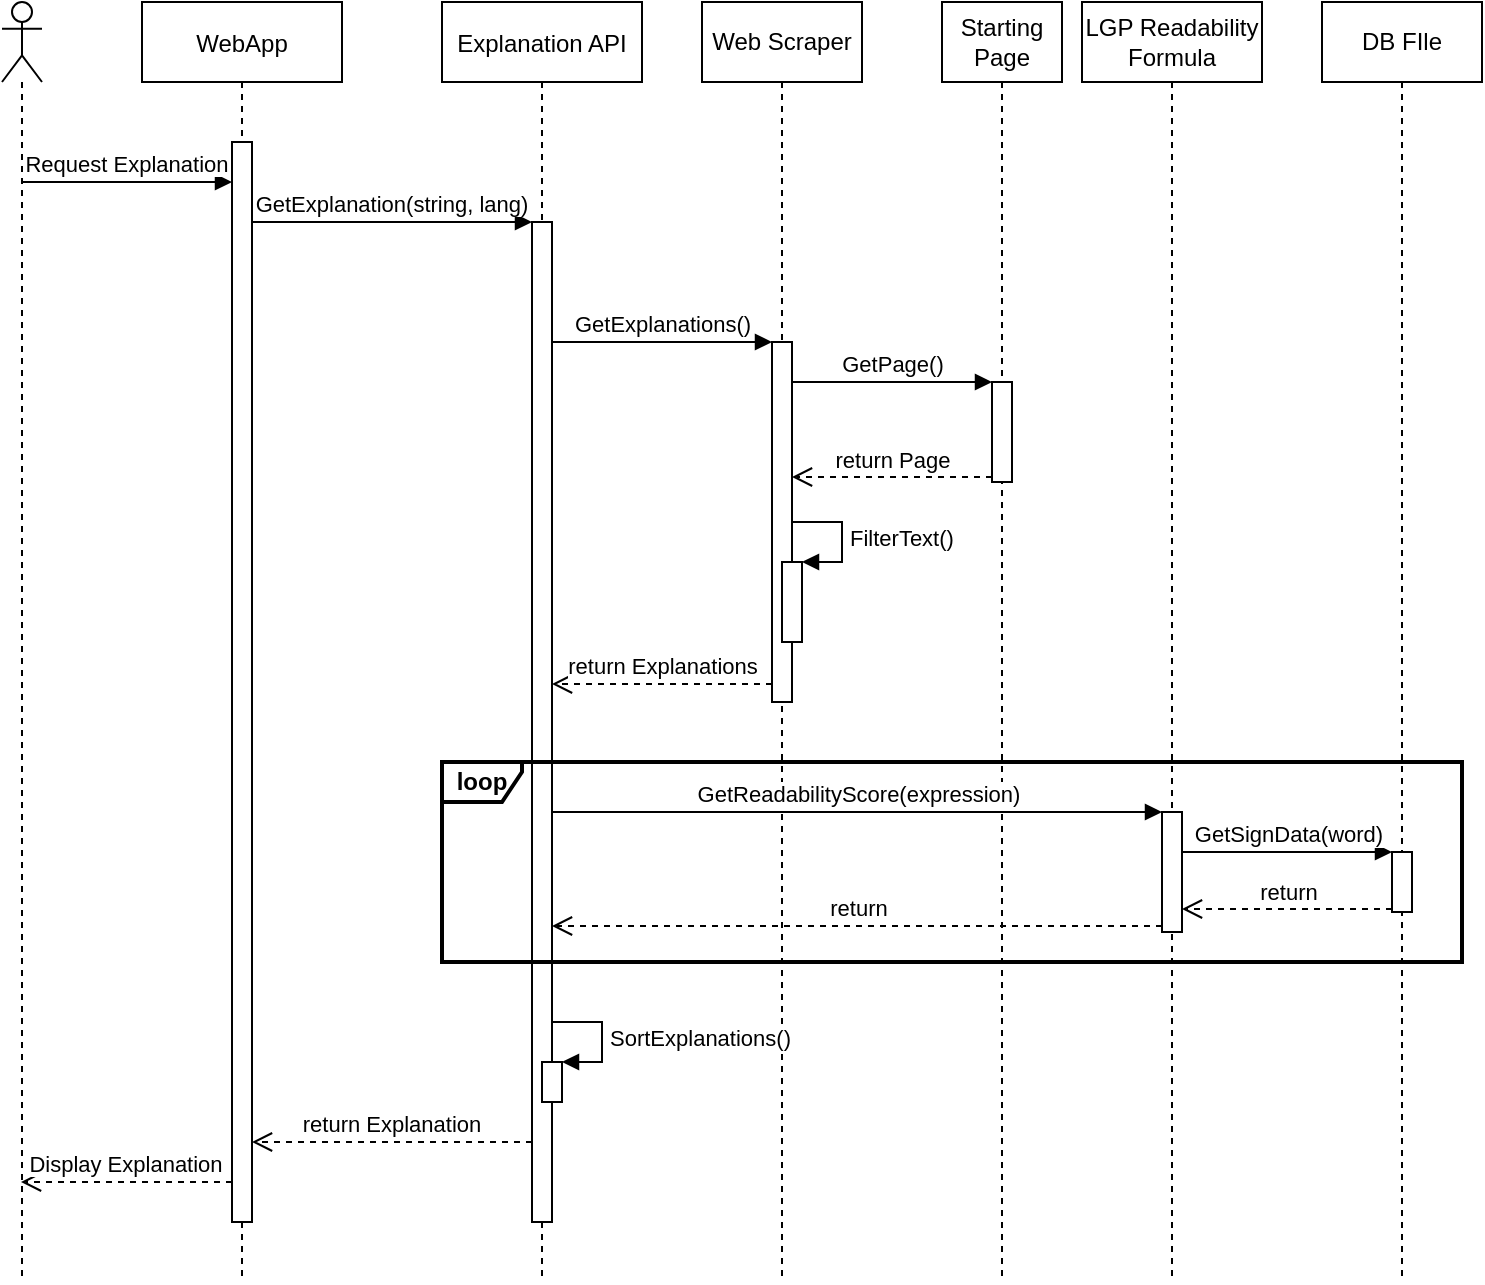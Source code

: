 <mxfile version="13.7.7" type="device"><diagram id="kgpKYQtTHZ0yAKxKKP6v" name="Page-1"><mxGraphModel dx="1422" dy="831" grid="1" gridSize="10" guides="1" tooltips="1" connect="1" arrows="1" fold="1" page="1" pageScale="1" pageWidth="1100" pageHeight="850" math="0" shadow="0"><root><mxCell id="0"/><mxCell id="1" parent="0"/><mxCell id="p8yf5OMEc5uxuksPVZm--16" value="Web Scraper" style="shape=umlLifeline;perimeter=lifelinePerimeter;whiteSpace=wrap;html=1;container=1;collapsible=0;recursiveResize=0;outlineConnect=0;" parent="1" vertex="1"><mxGeometry x="370" y="80" width="80" height="640" as="geometry"/></mxCell><mxCell id="p8yf5OMEc5uxuksPVZm--17" value="" style="html=1;points=[];perimeter=orthogonalPerimeter;" parent="p8yf5OMEc5uxuksPVZm--16" vertex="1"><mxGeometry x="35" y="170" width="10" height="180" as="geometry"/></mxCell><mxCell id="3nuBFxr9cyL0pnOWT2aG-1" value="WebApp" style="shape=umlLifeline;perimeter=lifelinePerimeter;container=1;collapsible=0;recursiveResize=0;rounded=0;shadow=0;strokeWidth=1;" parent="1" vertex="1"><mxGeometry x="90" y="80" width="100" height="640" as="geometry"/></mxCell><mxCell id="3nuBFxr9cyL0pnOWT2aG-2" value="" style="points=[];perimeter=orthogonalPerimeter;rounded=0;shadow=0;strokeWidth=1;" parent="3nuBFxr9cyL0pnOWT2aG-1" vertex="1"><mxGeometry x="45" y="70" width="10" height="540" as="geometry"/></mxCell><mxCell id="3nuBFxr9cyL0pnOWT2aG-5" value="Explanation API" style="shape=umlLifeline;perimeter=lifelinePerimeter;container=1;collapsible=0;recursiveResize=0;rounded=0;shadow=0;strokeWidth=1;" parent="1" vertex="1"><mxGeometry x="240" y="80" width="100" height="640" as="geometry"/></mxCell><mxCell id="3nuBFxr9cyL0pnOWT2aG-6" value="" style="points=[];perimeter=orthogonalPerimeter;rounded=0;shadow=0;strokeWidth=1;" parent="3nuBFxr9cyL0pnOWT2aG-5" vertex="1"><mxGeometry x="45" y="110" width="10" height="500" as="geometry"/></mxCell><mxCell id="3nuBFxr9cyL0pnOWT2aG-7" value="return Explanation" style="verticalAlign=bottom;endArrow=open;dashed=1;endSize=8;shadow=0;strokeWidth=1;" parent="3nuBFxr9cyL0pnOWT2aG-5" edge="1"><mxGeometry relative="1" as="geometry"><mxPoint x="-95" y="570" as="targetPoint"/><Array as="points"><mxPoint y="570"/></Array><mxPoint x="45" y="570" as="sourcePoint"/></mxGeometry></mxCell><mxCell id="p8yf5OMEc5uxuksPVZm--46" value="Display Explanation" style="verticalAlign=bottom;endArrow=open;dashed=1;endSize=8;shadow=0;strokeWidth=1;" parent="3nuBFxr9cyL0pnOWT2aG-5" edge="1"><mxGeometry relative="1" as="geometry"><mxPoint x="-210.5" y="590" as="targetPoint"/><mxPoint x="-105" y="590" as="sourcePoint"/><Array as="points"><mxPoint x="-150" y="590"/></Array></mxGeometry></mxCell><mxCell id="OfvZRMIQMLhBTj1_9rtX-10" value="" style="html=1;points=[];perimeter=orthogonalPerimeter;" parent="3nuBFxr9cyL0pnOWT2aG-5" vertex="1"><mxGeometry x="50" y="530" width="10" height="20" as="geometry"/></mxCell><mxCell id="OfvZRMIQMLhBTj1_9rtX-11" value="SortExplanations()" style="edgeStyle=orthogonalEdgeStyle;html=1;align=left;spacingLeft=2;endArrow=block;rounded=0;entryX=1;entryY=0;" parent="3nuBFxr9cyL0pnOWT2aG-5" target="OfvZRMIQMLhBTj1_9rtX-10" edge="1"><mxGeometry relative="1" as="geometry"><mxPoint x="55" y="510" as="sourcePoint"/><Array as="points"><mxPoint x="80" y="510"/></Array></mxGeometry></mxCell><mxCell id="3nuBFxr9cyL0pnOWT2aG-8" value="GetExplanation(string, lang)" style="verticalAlign=bottom;endArrow=block;entryX=0;entryY=0;shadow=0;strokeWidth=1;" parent="1" source="3nuBFxr9cyL0pnOWT2aG-2" target="3nuBFxr9cyL0pnOWT2aG-6" edge="1"><mxGeometry relative="1" as="geometry"><mxPoint x="265" y="160" as="sourcePoint"/></mxGeometry></mxCell><mxCell id="p8yf5OMEc5uxuksPVZm--1" value="" style="shape=umlLifeline;participant=umlActor;perimeter=lifelinePerimeter;whiteSpace=wrap;html=1;container=1;collapsible=0;recursiveResize=0;verticalAlign=top;spacingTop=36;outlineConnect=0;" parent="1" vertex="1"><mxGeometry x="20" y="80" width="20" height="640" as="geometry"/></mxCell><mxCell id="p8yf5OMEc5uxuksPVZm--3" value="&lt;div&gt;Starting&lt;/div&gt;&lt;div&gt;Page&lt;br&gt;&lt;/div&gt;" style="shape=umlLifeline;perimeter=lifelinePerimeter;whiteSpace=wrap;html=1;container=1;collapsible=0;recursiveResize=0;outlineConnect=0;" parent="1" vertex="1"><mxGeometry x="490" y="80" width="60" height="640" as="geometry"/></mxCell><mxCell id="p8yf5OMEc5uxuksPVZm--4" value="" style="html=1;points=[];perimeter=orthogonalPerimeter;" parent="p8yf5OMEc5uxuksPVZm--3" vertex="1"><mxGeometry x="25" y="190" width="10" height="50" as="geometry"/></mxCell><mxCell id="p8yf5OMEc5uxuksPVZm--6" value="return Page" style="html=1;verticalAlign=bottom;endArrow=open;dashed=1;endSize=8;exitX=0;exitY=0.95;" parent="1" source="p8yf5OMEc5uxuksPVZm--4" target="p8yf5OMEc5uxuksPVZm--17" edge="1"><mxGeometry relative="1" as="geometry"><mxPoint x="425" y="238.5" as="targetPoint"/></mxGeometry></mxCell><mxCell id="p8yf5OMEc5uxuksPVZm--5" value="GetPage()" style="html=1;verticalAlign=bottom;endArrow=block;entryX=0;entryY=0;" parent="1" source="p8yf5OMEc5uxuksPVZm--17" target="p8yf5OMEc5uxuksPVZm--4" edge="1"><mxGeometry relative="1" as="geometry"><mxPoint x="425" y="210" as="sourcePoint"/></mxGeometry></mxCell><mxCell id="p8yf5OMEc5uxuksPVZm--18" value="GetExplanations()" style="html=1;verticalAlign=bottom;endArrow=block;entryX=0;entryY=0;" parent="1" source="3nuBFxr9cyL0pnOWT2aG-6" target="p8yf5OMEc5uxuksPVZm--17" edge="1"><mxGeometry relative="1" as="geometry"><mxPoint x="750" y="470" as="sourcePoint"/></mxGeometry></mxCell><mxCell id="p8yf5OMEc5uxuksPVZm--19" value="return Explanations" style="html=1;verticalAlign=bottom;endArrow=open;dashed=1;endSize=8;exitX=0;exitY=0.95;" parent="1" source="p8yf5OMEc5uxuksPVZm--17" target="3nuBFxr9cyL0pnOWT2aG-6" edge="1"><mxGeometry relative="1" as="geometry"><mxPoint x="310" y="565" as="targetPoint"/></mxGeometry></mxCell><mxCell id="p8yf5OMEc5uxuksPVZm--42" value="DB FIle" style="shape=umlLifeline;perimeter=lifelinePerimeter;whiteSpace=wrap;html=1;container=1;collapsible=0;recursiveResize=0;outlineConnect=0;" parent="1" vertex="1"><mxGeometry x="680" y="80" width="80" height="640" as="geometry"/></mxCell><mxCell id="OfvZRMIQMLhBTj1_9rtX-5" value="" style="html=1;points=[];perimeter=orthogonalPerimeter;" parent="p8yf5OMEc5uxuksPVZm--42" vertex="1"><mxGeometry x="35" y="425" width="10" height="30" as="geometry"/></mxCell><mxCell id="p8yf5OMEc5uxuksPVZm--47" value="Request Explanation" style="verticalAlign=bottom;endArrow=block;shadow=0;strokeWidth=1;" parent="1" source="p8yf5OMEc5uxuksPVZm--1" target="3nuBFxr9cyL0pnOWT2aG-2" edge="1"><mxGeometry relative="1" as="geometry"><mxPoint x="-20" y="180.0" as="sourcePoint"/><mxPoint x="140" y="180" as="targetPoint"/><Array as="points"><mxPoint x="120" y="170"/></Array></mxGeometry></mxCell><mxCell id="OfvZRMIQMLhBTj1_9rtX-1" value="&lt;div&gt;LGP Readability Formula&lt;br&gt;&lt;/div&gt;" style="shape=umlLifeline;perimeter=lifelinePerimeter;whiteSpace=wrap;html=1;container=1;collapsible=0;recursiveResize=0;outlineConnect=0;" parent="1" vertex="1"><mxGeometry x="560" y="80" width="90" height="640" as="geometry"/></mxCell><mxCell id="OfvZRMIQMLhBTj1_9rtX-2" value="" style="html=1;points=[];perimeter=orthogonalPerimeter;" parent="OfvZRMIQMLhBTj1_9rtX-1" vertex="1"><mxGeometry x="40" y="405" width="10" height="60" as="geometry"/></mxCell><mxCell id="OfvZRMIQMLhBTj1_9rtX-4" value="return" style="html=1;verticalAlign=bottom;endArrow=open;dashed=1;endSize=8;exitX=0;exitY=0.95;" parent="1" source="OfvZRMIQMLhBTj1_9rtX-2" edge="1"><mxGeometry relative="1" as="geometry"><mxPoint x="295" y="542" as="targetPoint"/></mxGeometry></mxCell><mxCell id="OfvZRMIQMLhBTj1_9rtX-3" value="GetReadabilityScore(expression)" style="html=1;verticalAlign=bottom;endArrow=block;entryX=0;entryY=0;" parent="1" target="OfvZRMIQMLhBTj1_9rtX-2" edge="1"><mxGeometry relative="1" as="geometry"><mxPoint x="295" y="485" as="sourcePoint"/></mxGeometry></mxCell><mxCell id="OfvZRMIQMLhBTj1_9rtX-7" value="return" style="html=1;verticalAlign=bottom;endArrow=open;dashed=1;endSize=8;exitX=0;exitY=0.95;" parent="1" source="OfvZRMIQMLhBTj1_9rtX-5" target="OfvZRMIQMLhBTj1_9rtX-2" edge="1"><mxGeometry relative="1" as="geometry"><mxPoint x="1150" y="543" as="targetPoint"/></mxGeometry></mxCell><mxCell id="OfvZRMIQMLhBTj1_9rtX-6" value="GetSignData(word)" style="html=1;verticalAlign=bottom;endArrow=block;entryX=0;entryY=0;" parent="1" source="OfvZRMIQMLhBTj1_9rtX-2" target="OfvZRMIQMLhBTj1_9rtX-5" edge="1"><mxGeometry relative="1" as="geometry"><mxPoint x="1170" y="495" as="sourcePoint"/></mxGeometry></mxCell><mxCell id="OfvZRMIQMLhBTj1_9rtX-8" value="loop" style="shape=umlFrame;whiteSpace=wrap;html=1;width=40;height=20;fontStyle=1;strokeWidth=2;" parent="1" vertex="1"><mxGeometry x="240" y="460" width="510" height="100" as="geometry"/></mxCell><mxCell id="fIc_5xwiTbOzf7DJ-gCo-5" value="" style="html=1;points=[];perimeter=orthogonalPerimeter;" vertex="1" parent="1"><mxGeometry x="410" y="360" width="10" height="40" as="geometry"/></mxCell><mxCell id="fIc_5xwiTbOzf7DJ-gCo-6" value="FilterText()" style="edgeStyle=orthogonalEdgeStyle;html=1;align=left;spacingLeft=2;endArrow=block;rounded=0;entryX=1;entryY=0;" edge="1" target="fIc_5xwiTbOzf7DJ-gCo-5" parent="1"><mxGeometry relative="1" as="geometry"><mxPoint x="415" y="340" as="sourcePoint"/><Array as="points"><mxPoint x="440" y="340"/></Array></mxGeometry></mxCell></root></mxGraphModel></diagram></mxfile>